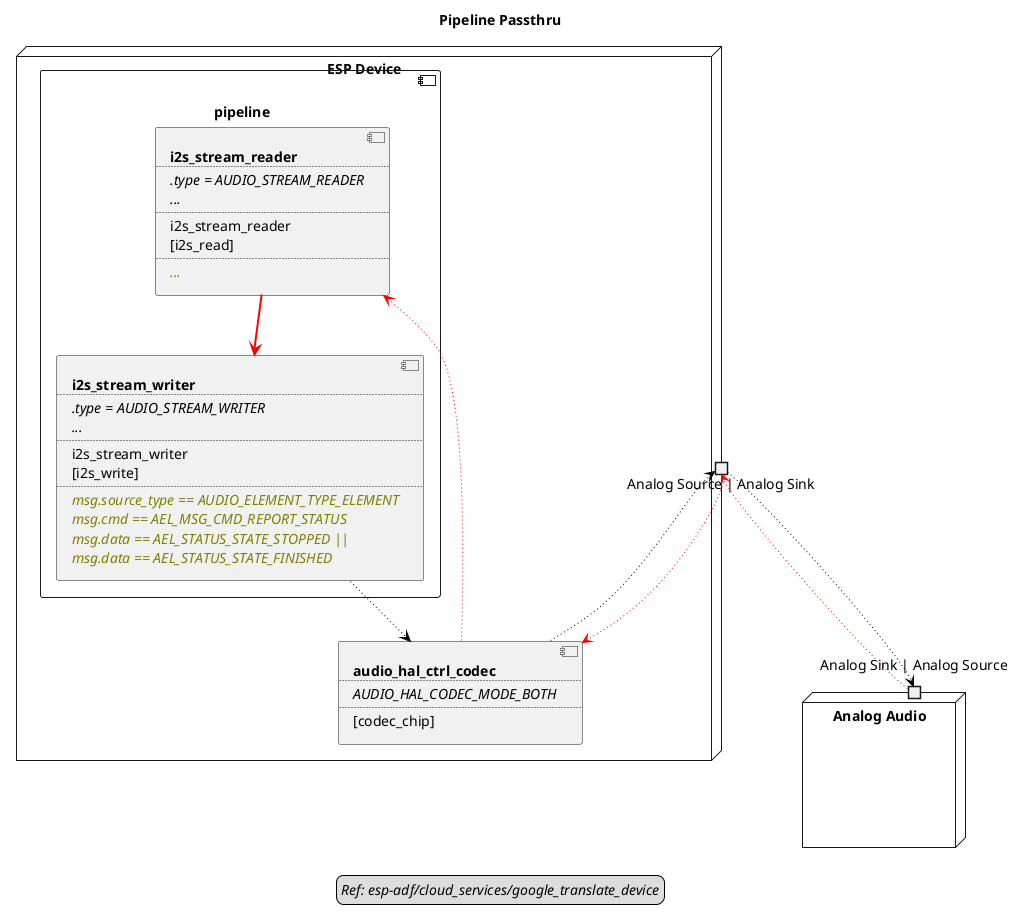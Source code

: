 ﻿@startuml pipeline_passthru
title Pipeline Passthru
allowmixing

legend
//Ref: esp-adf/cloud_services/google_translate_device//
end legend

node "ESP Device" as ESPDevice  {
  
    component "\n pipeline" as pipeline {

        component I2SStreamWriter [
            <b>i2s_stream_writer
            ....
            <i>.type = AUDIO_STREAM_WRITER
            <i>...
            ....
            i2s_stream_writer
            [i2s_write]
            ....
            <i><color olive>msg.source_type == AUDIO_ELEMENT_TYPE_ELEMENT
            <i><color olive>msg.cmd == AEL_MSG_CMD_REPORT_STATUS
            <i><color olive>msg.data == AEL_STATUS_STATE_STOPPED ||
            <i><color olive>msg.data == AEL_STATUS_STATE_FINISHED
        ]

        component I2SStreamReader [
            <b>i2s_stream_reader
            ....
            <i>.type = AUDIO_STREAM_READER
            <i>...
            ....
            i2s_stream_reader
            [i2s_read]
            ....
            <i><color olive>...
        ]
    }

    component HALCodec [
        <b>audio_hal_ctrl_codec
        ....
        <i>AUDIO_HAL_CODEC_MODE_BOTH
        ....
        [codec_chip]
    ]

    portout "Analog Source | Analog Sink" as AnalogSourceSink
} 

node "Analog Audio" as AnalogAudio  {
    portin "Analog Sink | Analog Source" as AnalogSinkSource
}

AnalogSinkSource --> AnalogSourceSink   #line:red;line.dotted;text:red
AnalogSourceSink --> HALCodec           #line:red;line.dotted;text:red
HALCodec         --> I2SStreamReader    #line:red;line.dotted;text:red

I2SStreamReader --> I2SStreamWriter     #line:red;line.bold;text:red

AnalogSourceSink--> AnalogSinkSource    #line:black;line.dotted;text:black
HALCodec        --> AnalogSourceSink    #line:black;line.dotted;text:black
I2SStreamWriter --> HALCodec            #line:black;line.dotted;text:black

@enduml